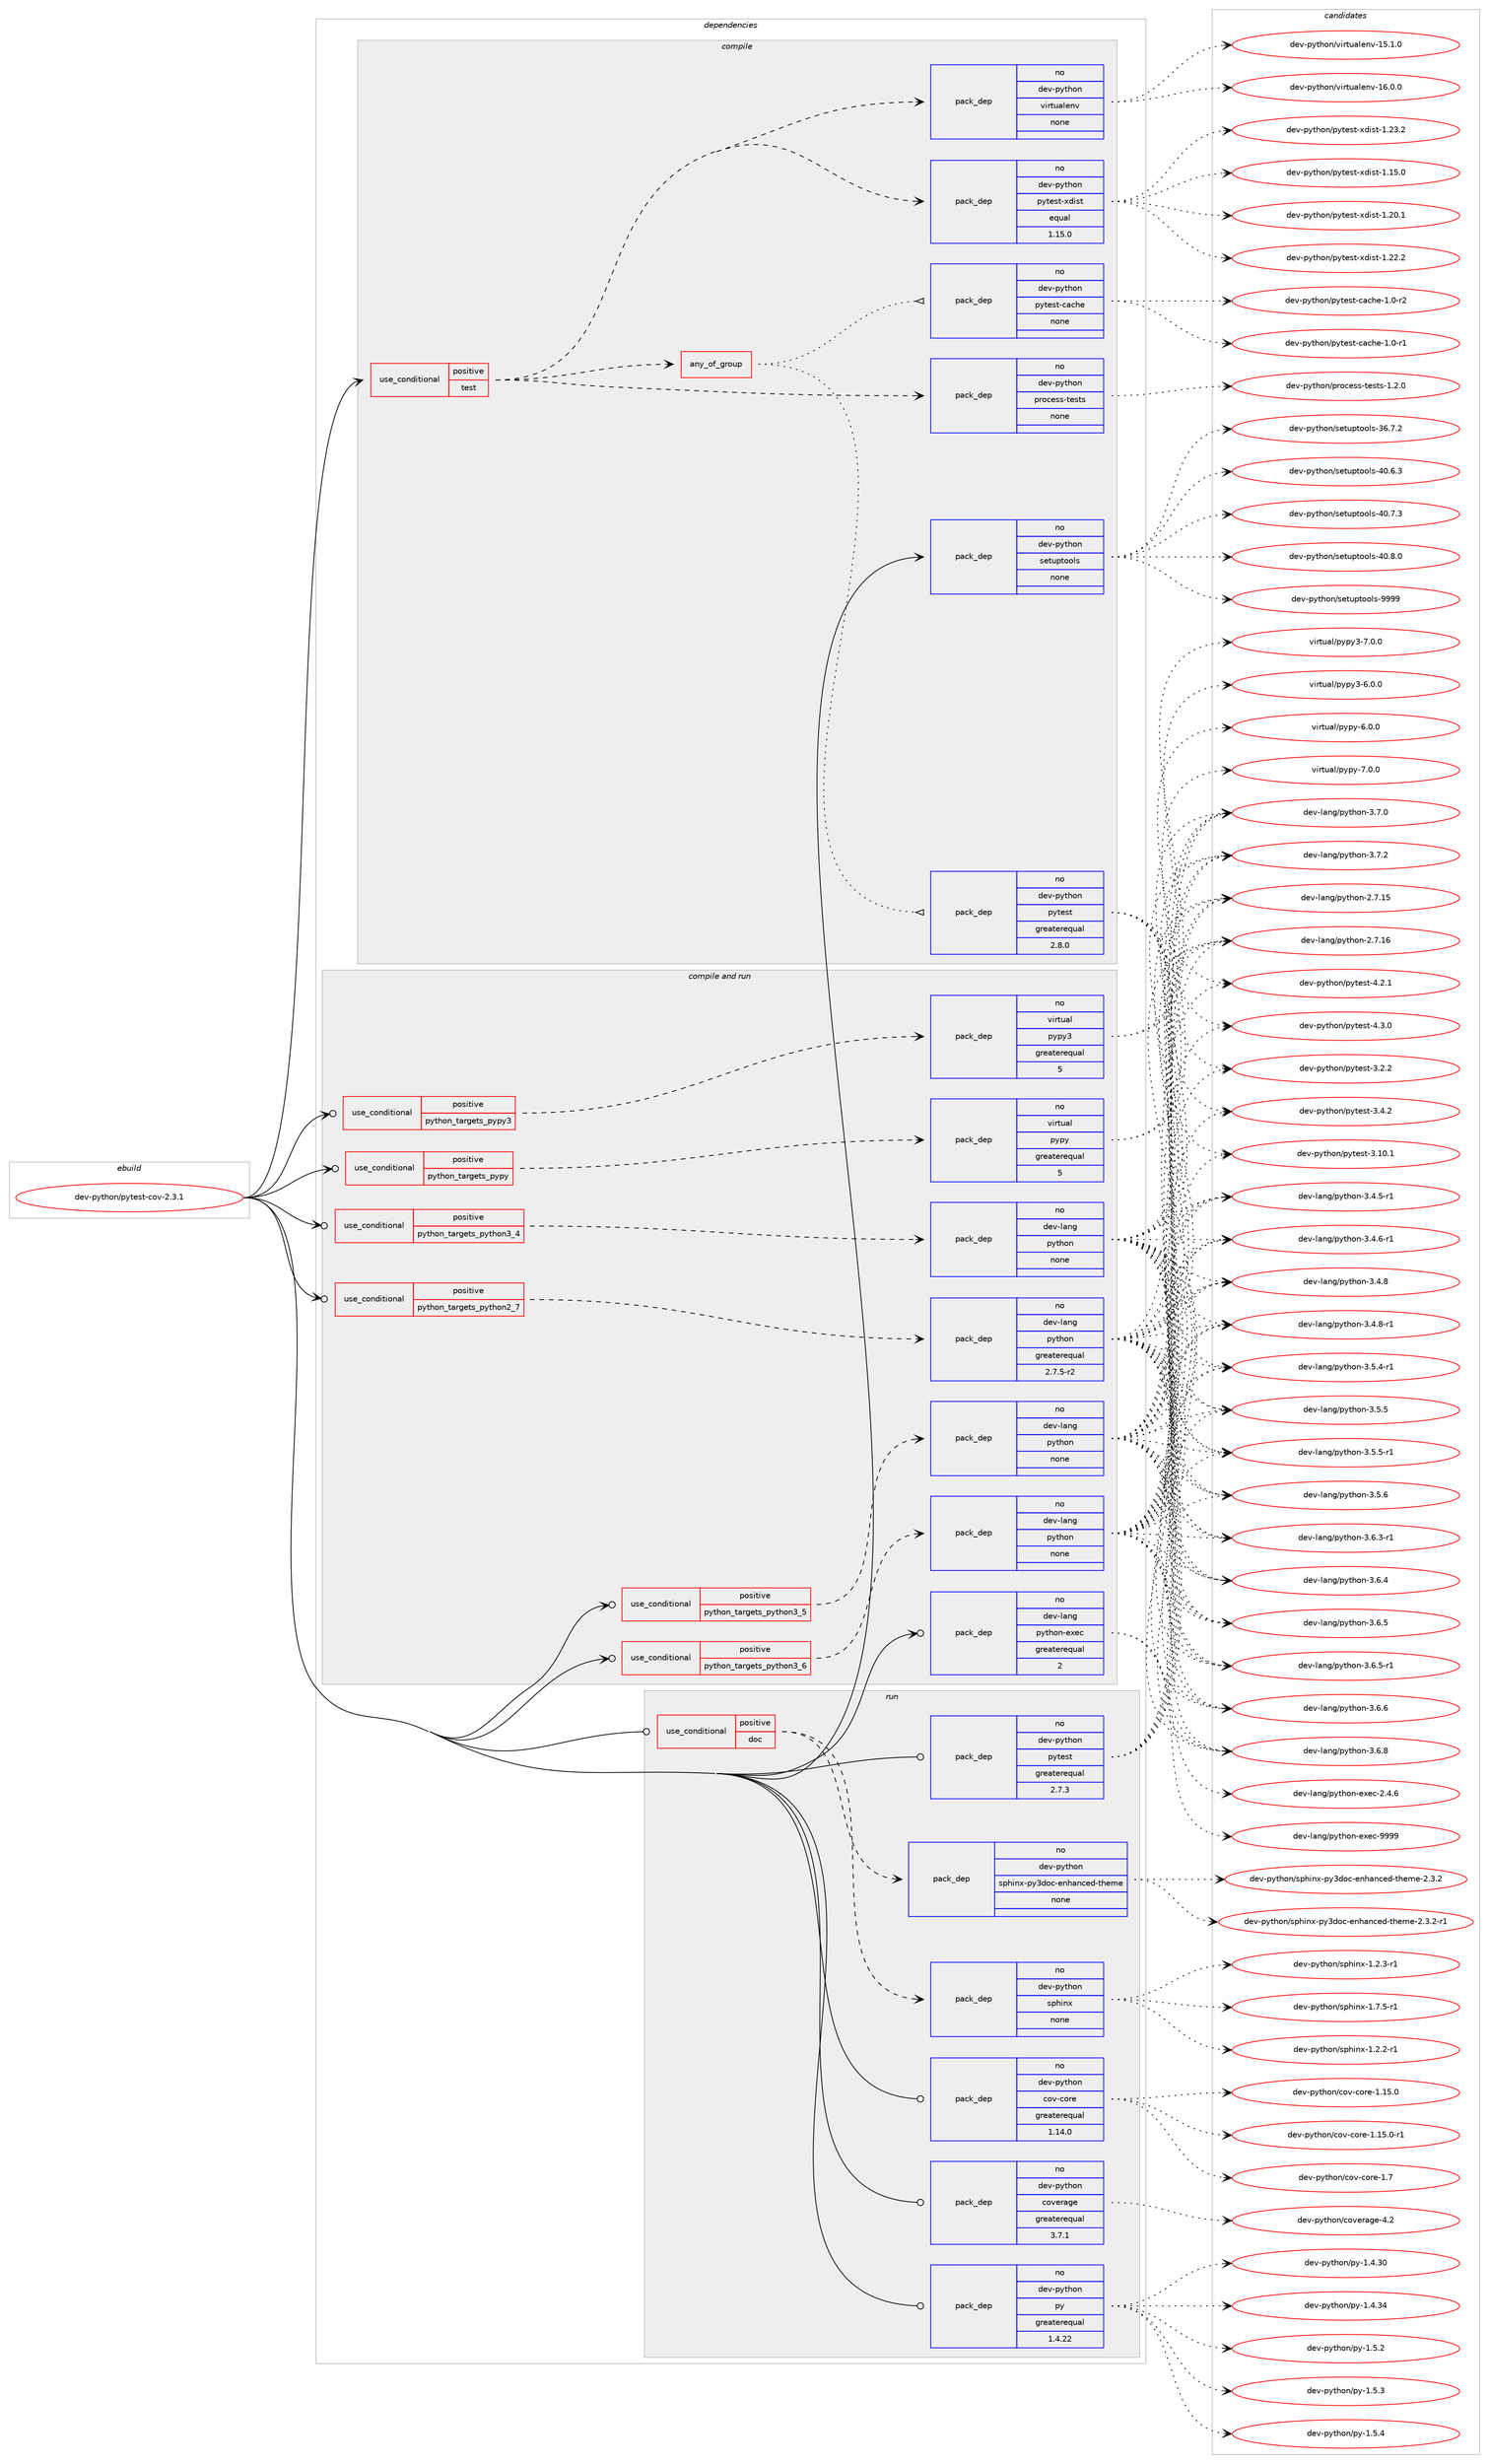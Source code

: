 digraph prolog {

# *************
# Graph options
# *************

newrank=true;
concentrate=true;
compound=true;
graph [rankdir=LR,fontname=Helvetica,fontsize=10,ranksep=1.5];#, ranksep=2.5, nodesep=0.2];
edge  [arrowhead=vee];
node  [fontname=Helvetica,fontsize=10];

# **********
# The ebuild
# **********

subgraph cluster_leftcol {
color=gray;
rank=same;
label=<<i>ebuild</i>>;
id [label="dev-python/pytest-cov-2.3.1", color=red, width=4, href="../dev-python/pytest-cov-2.3.1.svg"];
}

# ****************
# The dependencies
# ****************

subgraph cluster_midcol {
color=gray;
label=<<i>dependencies</i>>;
subgraph cluster_compile {
fillcolor="#eeeeee";
style=filled;
label=<<i>compile</i>>;
subgraph cond382028 {
dependency1433005 [label=<<TABLE BORDER="0" CELLBORDER="1" CELLSPACING="0" CELLPADDING="4"><TR><TD ROWSPAN="3" CELLPADDING="10">use_conditional</TD></TR><TR><TD>positive</TD></TR><TR><TD>test</TD></TR></TABLE>>, shape=none, color=red];
subgraph pack1027633 {
dependency1433006 [label=<<TABLE BORDER="0" CELLBORDER="1" CELLSPACING="0" CELLPADDING="4" WIDTH="220"><TR><TD ROWSPAN="6" CELLPADDING="30">pack_dep</TD></TR><TR><TD WIDTH="110">no</TD></TR><TR><TD>dev-python</TD></TR><TR><TD>virtualenv</TD></TR><TR><TD>none</TD></TR><TR><TD></TD></TR></TABLE>>, shape=none, color=blue];
}
dependency1433005:e -> dependency1433006:w [weight=20,style="dashed",arrowhead="vee"];
subgraph pack1027634 {
dependency1433007 [label=<<TABLE BORDER="0" CELLBORDER="1" CELLSPACING="0" CELLPADDING="4" WIDTH="220"><TR><TD ROWSPAN="6" CELLPADDING="30">pack_dep</TD></TR><TR><TD WIDTH="110">no</TD></TR><TR><TD>dev-python</TD></TR><TR><TD>process-tests</TD></TR><TR><TD>none</TD></TR><TR><TD></TD></TR></TABLE>>, shape=none, color=blue];
}
dependency1433005:e -> dependency1433007:w [weight=20,style="dashed",arrowhead="vee"];
subgraph any22757 {
dependency1433008 [label=<<TABLE BORDER="0" CELLBORDER="1" CELLSPACING="0" CELLPADDING="4"><TR><TD CELLPADDING="10">any_of_group</TD></TR></TABLE>>, shape=none, color=red];subgraph pack1027635 {
dependency1433009 [label=<<TABLE BORDER="0" CELLBORDER="1" CELLSPACING="0" CELLPADDING="4" WIDTH="220"><TR><TD ROWSPAN="6" CELLPADDING="30">pack_dep</TD></TR><TR><TD WIDTH="110">no</TD></TR><TR><TD>dev-python</TD></TR><TR><TD>pytest</TD></TR><TR><TD>greaterequal</TD></TR><TR><TD>2.8.0</TD></TR></TABLE>>, shape=none, color=blue];
}
dependency1433008:e -> dependency1433009:w [weight=20,style="dotted",arrowhead="oinv"];
subgraph pack1027636 {
dependency1433010 [label=<<TABLE BORDER="0" CELLBORDER="1" CELLSPACING="0" CELLPADDING="4" WIDTH="220"><TR><TD ROWSPAN="6" CELLPADDING="30">pack_dep</TD></TR><TR><TD WIDTH="110">no</TD></TR><TR><TD>dev-python</TD></TR><TR><TD>pytest-cache</TD></TR><TR><TD>none</TD></TR><TR><TD></TD></TR></TABLE>>, shape=none, color=blue];
}
dependency1433008:e -> dependency1433010:w [weight=20,style="dotted",arrowhead="oinv"];
}
dependency1433005:e -> dependency1433008:w [weight=20,style="dashed",arrowhead="vee"];
subgraph pack1027637 {
dependency1433011 [label=<<TABLE BORDER="0" CELLBORDER="1" CELLSPACING="0" CELLPADDING="4" WIDTH="220"><TR><TD ROWSPAN="6" CELLPADDING="30">pack_dep</TD></TR><TR><TD WIDTH="110">no</TD></TR><TR><TD>dev-python</TD></TR><TR><TD>pytest-xdist</TD></TR><TR><TD>equal</TD></TR><TR><TD>1.15.0</TD></TR></TABLE>>, shape=none, color=blue];
}
dependency1433005:e -> dependency1433011:w [weight=20,style="dashed",arrowhead="vee"];
}
id:e -> dependency1433005:w [weight=20,style="solid",arrowhead="vee"];
subgraph pack1027638 {
dependency1433012 [label=<<TABLE BORDER="0" CELLBORDER="1" CELLSPACING="0" CELLPADDING="4" WIDTH="220"><TR><TD ROWSPAN="6" CELLPADDING="30">pack_dep</TD></TR><TR><TD WIDTH="110">no</TD></TR><TR><TD>dev-python</TD></TR><TR><TD>setuptools</TD></TR><TR><TD>none</TD></TR><TR><TD></TD></TR></TABLE>>, shape=none, color=blue];
}
id:e -> dependency1433012:w [weight=20,style="solid",arrowhead="vee"];
}
subgraph cluster_compileandrun {
fillcolor="#eeeeee";
style=filled;
label=<<i>compile and run</i>>;
subgraph cond382029 {
dependency1433013 [label=<<TABLE BORDER="0" CELLBORDER="1" CELLSPACING="0" CELLPADDING="4"><TR><TD ROWSPAN="3" CELLPADDING="10">use_conditional</TD></TR><TR><TD>positive</TD></TR><TR><TD>python_targets_pypy</TD></TR></TABLE>>, shape=none, color=red];
subgraph pack1027639 {
dependency1433014 [label=<<TABLE BORDER="0" CELLBORDER="1" CELLSPACING="0" CELLPADDING="4" WIDTH="220"><TR><TD ROWSPAN="6" CELLPADDING="30">pack_dep</TD></TR><TR><TD WIDTH="110">no</TD></TR><TR><TD>virtual</TD></TR><TR><TD>pypy</TD></TR><TR><TD>greaterequal</TD></TR><TR><TD>5</TD></TR></TABLE>>, shape=none, color=blue];
}
dependency1433013:e -> dependency1433014:w [weight=20,style="dashed",arrowhead="vee"];
}
id:e -> dependency1433013:w [weight=20,style="solid",arrowhead="odotvee"];
subgraph cond382030 {
dependency1433015 [label=<<TABLE BORDER="0" CELLBORDER="1" CELLSPACING="0" CELLPADDING="4"><TR><TD ROWSPAN="3" CELLPADDING="10">use_conditional</TD></TR><TR><TD>positive</TD></TR><TR><TD>python_targets_pypy3</TD></TR></TABLE>>, shape=none, color=red];
subgraph pack1027640 {
dependency1433016 [label=<<TABLE BORDER="0" CELLBORDER="1" CELLSPACING="0" CELLPADDING="4" WIDTH="220"><TR><TD ROWSPAN="6" CELLPADDING="30">pack_dep</TD></TR><TR><TD WIDTH="110">no</TD></TR><TR><TD>virtual</TD></TR><TR><TD>pypy3</TD></TR><TR><TD>greaterequal</TD></TR><TR><TD>5</TD></TR></TABLE>>, shape=none, color=blue];
}
dependency1433015:e -> dependency1433016:w [weight=20,style="dashed",arrowhead="vee"];
}
id:e -> dependency1433015:w [weight=20,style="solid",arrowhead="odotvee"];
subgraph cond382031 {
dependency1433017 [label=<<TABLE BORDER="0" CELLBORDER="1" CELLSPACING="0" CELLPADDING="4"><TR><TD ROWSPAN="3" CELLPADDING="10">use_conditional</TD></TR><TR><TD>positive</TD></TR><TR><TD>python_targets_python2_7</TD></TR></TABLE>>, shape=none, color=red];
subgraph pack1027641 {
dependency1433018 [label=<<TABLE BORDER="0" CELLBORDER="1" CELLSPACING="0" CELLPADDING="4" WIDTH="220"><TR><TD ROWSPAN="6" CELLPADDING="30">pack_dep</TD></TR><TR><TD WIDTH="110">no</TD></TR><TR><TD>dev-lang</TD></TR><TR><TD>python</TD></TR><TR><TD>greaterequal</TD></TR><TR><TD>2.7.5-r2</TD></TR></TABLE>>, shape=none, color=blue];
}
dependency1433017:e -> dependency1433018:w [weight=20,style="dashed",arrowhead="vee"];
}
id:e -> dependency1433017:w [weight=20,style="solid",arrowhead="odotvee"];
subgraph cond382032 {
dependency1433019 [label=<<TABLE BORDER="0" CELLBORDER="1" CELLSPACING="0" CELLPADDING="4"><TR><TD ROWSPAN="3" CELLPADDING="10">use_conditional</TD></TR><TR><TD>positive</TD></TR><TR><TD>python_targets_python3_4</TD></TR></TABLE>>, shape=none, color=red];
subgraph pack1027642 {
dependency1433020 [label=<<TABLE BORDER="0" CELLBORDER="1" CELLSPACING="0" CELLPADDING="4" WIDTH="220"><TR><TD ROWSPAN="6" CELLPADDING="30">pack_dep</TD></TR><TR><TD WIDTH="110">no</TD></TR><TR><TD>dev-lang</TD></TR><TR><TD>python</TD></TR><TR><TD>none</TD></TR><TR><TD></TD></TR></TABLE>>, shape=none, color=blue];
}
dependency1433019:e -> dependency1433020:w [weight=20,style="dashed",arrowhead="vee"];
}
id:e -> dependency1433019:w [weight=20,style="solid",arrowhead="odotvee"];
subgraph cond382033 {
dependency1433021 [label=<<TABLE BORDER="0" CELLBORDER="1" CELLSPACING="0" CELLPADDING="4"><TR><TD ROWSPAN="3" CELLPADDING="10">use_conditional</TD></TR><TR><TD>positive</TD></TR><TR><TD>python_targets_python3_5</TD></TR></TABLE>>, shape=none, color=red];
subgraph pack1027643 {
dependency1433022 [label=<<TABLE BORDER="0" CELLBORDER="1" CELLSPACING="0" CELLPADDING="4" WIDTH="220"><TR><TD ROWSPAN="6" CELLPADDING="30">pack_dep</TD></TR><TR><TD WIDTH="110">no</TD></TR><TR><TD>dev-lang</TD></TR><TR><TD>python</TD></TR><TR><TD>none</TD></TR><TR><TD></TD></TR></TABLE>>, shape=none, color=blue];
}
dependency1433021:e -> dependency1433022:w [weight=20,style="dashed",arrowhead="vee"];
}
id:e -> dependency1433021:w [weight=20,style="solid",arrowhead="odotvee"];
subgraph cond382034 {
dependency1433023 [label=<<TABLE BORDER="0" CELLBORDER="1" CELLSPACING="0" CELLPADDING="4"><TR><TD ROWSPAN="3" CELLPADDING="10">use_conditional</TD></TR><TR><TD>positive</TD></TR><TR><TD>python_targets_python3_6</TD></TR></TABLE>>, shape=none, color=red];
subgraph pack1027644 {
dependency1433024 [label=<<TABLE BORDER="0" CELLBORDER="1" CELLSPACING="0" CELLPADDING="4" WIDTH="220"><TR><TD ROWSPAN="6" CELLPADDING="30">pack_dep</TD></TR><TR><TD WIDTH="110">no</TD></TR><TR><TD>dev-lang</TD></TR><TR><TD>python</TD></TR><TR><TD>none</TD></TR><TR><TD></TD></TR></TABLE>>, shape=none, color=blue];
}
dependency1433023:e -> dependency1433024:w [weight=20,style="dashed",arrowhead="vee"];
}
id:e -> dependency1433023:w [weight=20,style="solid",arrowhead="odotvee"];
subgraph pack1027645 {
dependency1433025 [label=<<TABLE BORDER="0" CELLBORDER="1" CELLSPACING="0" CELLPADDING="4" WIDTH="220"><TR><TD ROWSPAN="6" CELLPADDING="30">pack_dep</TD></TR><TR><TD WIDTH="110">no</TD></TR><TR><TD>dev-lang</TD></TR><TR><TD>python-exec</TD></TR><TR><TD>greaterequal</TD></TR><TR><TD>2</TD></TR></TABLE>>, shape=none, color=blue];
}
id:e -> dependency1433025:w [weight=20,style="solid",arrowhead="odotvee"];
}
subgraph cluster_run {
fillcolor="#eeeeee";
style=filled;
label=<<i>run</i>>;
subgraph cond382035 {
dependency1433026 [label=<<TABLE BORDER="0" CELLBORDER="1" CELLSPACING="0" CELLPADDING="4"><TR><TD ROWSPAN="3" CELLPADDING="10">use_conditional</TD></TR><TR><TD>positive</TD></TR><TR><TD>doc</TD></TR></TABLE>>, shape=none, color=red];
subgraph pack1027646 {
dependency1433027 [label=<<TABLE BORDER="0" CELLBORDER="1" CELLSPACING="0" CELLPADDING="4" WIDTH="220"><TR><TD ROWSPAN="6" CELLPADDING="30">pack_dep</TD></TR><TR><TD WIDTH="110">no</TD></TR><TR><TD>dev-python</TD></TR><TR><TD>sphinx</TD></TR><TR><TD>none</TD></TR><TR><TD></TD></TR></TABLE>>, shape=none, color=blue];
}
dependency1433026:e -> dependency1433027:w [weight=20,style="dashed",arrowhead="vee"];
subgraph pack1027647 {
dependency1433028 [label=<<TABLE BORDER="0" CELLBORDER="1" CELLSPACING="0" CELLPADDING="4" WIDTH="220"><TR><TD ROWSPAN="6" CELLPADDING="30">pack_dep</TD></TR><TR><TD WIDTH="110">no</TD></TR><TR><TD>dev-python</TD></TR><TR><TD>sphinx-py3doc-enhanced-theme</TD></TR><TR><TD>none</TD></TR><TR><TD></TD></TR></TABLE>>, shape=none, color=blue];
}
dependency1433026:e -> dependency1433028:w [weight=20,style="dashed",arrowhead="vee"];
}
id:e -> dependency1433026:w [weight=20,style="solid",arrowhead="odot"];
subgraph pack1027648 {
dependency1433029 [label=<<TABLE BORDER="0" CELLBORDER="1" CELLSPACING="0" CELLPADDING="4" WIDTH="220"><TR><TD ROWSPAN="6" CELLPADDING="30">pack_dep</TD></TR><TR><TD WIDTH="110">no</TD></TR><TR><TD>dev-python</TD></TR><TR><TD>cov-core</TD></TR><TR><TD>greaterequal</TD></TR><TR><TD>1.14.0</TD></TR></TABLE>>, shape=none, color=blue];
}
id:e -> dependency1433029:w [weight=20,style="solid",arrowhead="odot"];
subgraph pack1027649 {
dependency1433030 [label=<<TABLE BORDER="0" CELLBORDER="1" CELLSPACING="0" CELLPADDING="4" WIDTH="220"><TR><TD ROWSPAN="6" CELLPADDING="30">pack_dep</TD></TR><TR><TD WIDTH="110">no</TD></TR><TR><TD>dev-python</TD></TR><TR><TD>coverage</TD></TR><TR><TD>greaterequal</TD></TR><TR><TD>3.7.1</TD></TR></TABLE>>, shape=none, color=blue];
}
id:e -> dependency1433030:w [weight=20,style="solid",arrowhead="odot"];
subgraph pack1027650 {
dependency1433031 [label=<<TABLE BORDER="0" CELLBORDER="1" CELLSPACING="0" CELLPADDING="4" WIDTH="220"><TR><TD ROWSPAN="6" CELLPADDING="30">pack_dep</TD></TR><TR><TD WIDTH="110">no</TD></TR><TR><TD>dev-python</TD></TR><TR><TD>py</TD></TR><TR><TD>greaterequal</TD></TR><TR><TD>1.4.22</TD></TR></TABLE>>, shape=none, color=blue];
}
id:e -> dependency1433031:w [weight=20,style="solid",arrowhead="odot"];
subgraph pack1027651 {
dependency1433032 [label=<<TABLE BORDER="0" CELLBORDER="1" CELLSPACING="0" CELLPADDING="4" WIDTH="220"><TR><TD ROWSPAN="6" CELLPADDING="30">pack_dep</TD></TR><TR><TD WIDTH="110">no</TD></TR><TR><TD>dev-python</TD></TR><TR><TD>pytest</TD></TR><TR><TD>greaterequal</TD></TR><TR><TD>2.7.3</TD></TR></TABLE>>, shape=none, color=blue];
}
id:e -> dependency1433032:w [weight=20,style="solid",arrowhead="odot"];
}
}

# **************
# The candidates
# **************

subgraph cluster_choices {
rank=same;
color=gray;
label=<<i>candidates</i>>;

subgraph choice1027633 {
color=black;
nodesep=1;
choice10010111845112121116104111110471181051141161179710810111011845495346494648 [label="dev-python/virtualenv-15.1.0", color=red, width=4,href="../dev-python/virtualenv-15.1.0.svg"];
choice10010111845112121116104111110471181051141161179710810111011845495446484648 [label="dev-python/virtualenv-16.0.0", color=red, width=4,href="../dev-python/virtualenv-16.0.0.svg"];
dependency1433006:e -> choice10010111845112121116104111110471181051141161179710810111011845495346494648:w [style=dotted,weight="100"];
dependency1433006:e -> choice10010111845112121116104111110471181051141161179710810111011845495446484648:w [style=dotted,weight="100"];
}
subgraph choice1027634 {
color=black;
nodesep=1;
choice10010111845112121116104111110471121141119910111511545116101115116115454946504648 [label="dev-python/process-tests-1.2.0", color=red, width=4,href="../dev-python/process-tests-1.2.0.svg"];
dependency1433007:e -> choice10010111845112121116104111110471121141119910111511545116101115116115454946504648:w [style=dotted,weight="100"];
}
subgraph choice1027635 {
color=black;
nodesep=1;
choice100101118451121211161041111104711212111610111511645514649484649 [label="dev-python/pytest-3.10.1", color=red, width=4,href="../dev-python/pytest-3.10.1.svg"];
choice1001011184511212111610411111047112121116101115116455146504650 [label="dev-python/pytest-3.2.2", color=red, width=4,href="../dev-python/pytest-3.2.2.svg"];
choice1001011184511212111610411111047112121116101115116455146524650 [label="dev-python/pytest-3.4.2", color=red, width=4,href="../dev-python/pytest-3.4.2.svg"];
choice1001011184511212111610411111047112121116101115116455246504649 [label="dev-python/pytest-4.2.1", color=red, width=4,href="../dev-python/pytest-4.2.1.svg"];
choice1001011184511212111610411111047112121116101115116455246514648 [label="dev-python/pytest-4.3.0", color=red, width=4,href="../dev-python/pytest-4.3.0.svg"];
dependency1433009:e -> choice100101118451121211161041111104711212111610111511645514649484649:w [style=dotted,weight="100"];
dependency1433009:e -> choice1001011184511212111610411111047112121116101115116455146504650:w [style=dotted,weight="100"];
dependency1433009:e -> choice1001011184511212111610411111047112121116101115116455146524650:w [style=dotted,weight="100"];
dependency1433009:e -> choice1001011184511212111610411111047112121116101115116455246504649:w [style=dotted,weight="100"];
dependency1433009:e -> choice1001011184511212111610411111047112121116101115116455246514648:w [style=dotted,weight="100"];
}
subgraph choice1027636 {
color=black;
nodesep=1;
choice100101118451121211161041111104711212111610111511645999799104101454946484511449 [label="dev-python/pytest-cache-1.0-r1", color=red, width=4,href="../dev-python/pytest-cache-1.0-r1.svg"];
choice100101118451121211161041111104711212111610111511645999799104101454946484511450 [label="dev-python/pytest-cache-1.0-r2", color=red, width=4,href="../dev-python/pytest-cache-1.0-r2.svg"];
dependency1433010:e -> choice100101118451121211161041111104711212111610111511645999799104101454946484511449:w [style=dotted,weight="100"];
dependency1433010:e -> choice100101118451121211161041111104711212111610111511645999799104101454946484511450:w [style=dotted,weight="100"];
}
subgraph choice1027637 {
color=black;
nodesep=1;
choice10010111845112121116104111110471121211161011151164512010010511511645494649534648 [label="dev-python/pytest-xdist-1.15.0", color=red, width=4,href="../dev-python/pytest-xdist-1.15.0.svg"];
choice10010111845112121116104111110471121211161011151164512010010511511645494650484649 [label="dev-python/pytest-xdist-1.20.1", color=red, width=4,href="../dev-python/pytest-xdist-1.20.1.svg"];
choice10010111845112121116104111110471121211161011151164512010010511511645494650504650 [label="dev-python/pytest-xdist-1.22.2", color=red, width=4,href="../dev-python/pytest-xdist-1.22.2.svg"];
choice10010111845112121116104111110471121211161011151164512010010511511645494650514650 [label="dev-python/pytest-xdist-1.23.2", color=red, width=4,href="../dev-python/pytest-xdist-1.23.2.svg"];
dependency1433011:e -> choice10010111845112121116104111110471121211161011151164512010010511511645494649534648:w [style=dotted,weight="100"];
dependency1433011:e -> choice10010111845112121116104111110471121211161011151164512010010511511645494650484649:w [style=dotted,weight="100"];
dependency1433011:e -> choice10010111845112121116104111110471121211161011151164512010010511511645494650504650:w [style=dotted,weight="100"];
dependency1433011:e -> choice10010111845112121116104111110471121211161011151164512010010511511645494650514650:w [style=dotted,weight="100"];
}
subgraph choice1027638 {
color=black;
nodesep=1;
choice100101118451121211161041111104711510111611711211611111110811545515446554650 [label="dev-python/setuptools-36.7.2", color=red, width=4,href="../dev-python/setuptools-36.7.2.svg"];
choice100101118451121211161041111104711510111611711211611111110811545524846544651 [label="dev-python/setuptools-40.6.3", color=red, width=4,href="../dev-python/setuptools-40.6.3.svg"];
choice100101118451121211161041111104711510111611711211611111110811545524846554651 [label="dev-python/setuptools-40.7.3", color=red, width=4,href="../dev-python/setuptools-40.7.3.svg"];
choice100101118451121211161041111104711510111611711211611111110811545524846564648 [label="dev-python/setuptools-40.8.0", color=red, width=4,href="../dev-python/setuptools-40.8.0.svg"];
choice10010111845112121116104111110471151011161171121161111111081154557575757 [label="dev-python/setuptools-9999", color=red, width=4,href="../dev-python/setuptools-9999.svg"];
dependency1433012:e -> choice100101118451121211161041111104711510111611711211611111110811545515446554650:w [style=dotted,weight="100"];
dependency1433012:e -> choice100101118451121211161041111104711510111611711211611111110811545524846544651:w [style=dotted,weight="100"];
dependency1433012:e -> choice100101118451121211161041111104711510111611711211611111110811545524846554651:w [style=dotted,weight="100"];
dependency1433012:e -> choice100101118451121211161041111104711510111611711211611111110811545524846564648:w [style=dotted,weight="100"];
dependency1433012:e -> choice10010111845112121116104111110471151011161171121161111111081154557575757:w [style=dotted,weight="100"];
}
subgraph choice1027639 {
color=black;
nodesep=1;
choice1181051141161179710847112121112121455446484648 [label="virtual/pypy-6.0.0", color=red, width=4,href="../virtual/pypy-6.0.0.svg"];
choice1181051141161179710847112121112121455546484648 [label="virtual/pypy-7.0.0", color=red, width=4,href="../virtual/pypy-7.0.0.svg"];
dependency1433014:e -> choice1181051141161179710847112121112121455446484648:w [style=dotted,weight="100"];
dependency1433014:e -> choice1181051141161179710847112121112121455546484648:w [style=dotted,weight="100"];
}
subgraph choice1027640 {
color=black;
nodesep=1;
choice118105114116117971084711212111212151455446484648 [label="virtual/pypy3-6.0.0", color=red, width=4,href="../virtual/pypy3-6.0.0.svg"];
choice118105114116117971084711212111212151455546484648 [label="virtual/pypy3-7.0.0", color=red, width=4,href="../virtual/pypy3-7.0.0.svg"];
dependency1433016:e -> choice118105114116117971084711212111212151455446484648:w [style=dotted,weight="100"];
dependency1433016:e -> choice118105114116117971084711212111212151455546484648:w [style=dotted,weight="100"];
}
subgraph choice1027641 {
color=black;
nodesep=1;
choice10010111845108971101034711212111610411111045504655464953 [label="dev-lang/python-2.7.15", color=red, width=4,href="../dev-lang/python-2.7.15.svg"];
choice10010111845108971101034711212111610411111045504655464954 [label="dev-lang/python-2.7.16", color=red, width=4,href="../dev-lang/python-2.7.16.svg"];
choice1001011184510897110103471121211161041111104551465246534511449 [label="dev-lang/python-3.4.5-r1", color=red, width=4,href="../dev-lang/python-3.4.5-r1.svg"];
choice1001011184510897110103471121211161041111104551465246544511449 [label="dev-lang/python-3.4.6-r1", color=red, width=4,href="../dev-lang/python-3.4.6-r1.svg"];
choice100101118451089711010347112121116104111110455146524656 [label="dev-lang/python-3.4.8", color=red, width=4,href="../dev-lang/python-3.4.8.svg"];
choice1001011184510897110103471121211161041111104551465246564511449 [label="dev-lang/python-3.4.8-r1", color=red, width=4,href="../dev-lang/python-3.4.8-r1.svg"];
choice1001011184510897110103471121211161041111104551465346524511449 [label="dev-lang/python-3.5.4-r1", color=red, width=4,href="../dev-lang/python-3.5.4-r1.svg"];
choice100101118451089711010347112121116104111110455146534653 [label="dev-lang/python-3.5.5", color=red, width=4,href="../dev-lang/python-3.5.5.svg"];
choice1001011184510897110103471121211161041111104551465346534511449 [label="dev-lang/python-3.5.5-r1", color=red, width=4,href="../dev-lang/python-3.5.5-r1.svg"];
choice100101118451089711010347112121116104111110455146534654 [label="dev-lang/python-3.5.6", color=red, width=4,href="../dev-lang/python-3.5.6.svg"];
choice1001011184510897110103471121211161041111104551465446514511449 [label="dev-lang/python-3.6.3-r1", color=red, width=4,href="../dev-lang/python-3.6.3-r1.svg"];
choice100101118451089711010347112121116104111110455146544652 [label="dev-lang/python-3.6.4", color=red, width=4,href="../dev-lang/python-3.6.4.svg"];
choice100101118451089711010347112121116104111110455146544653 [label="dev-lang/python-3.6.5", color=red, width=4,href="../dev-lang/python-3.6.5.svg"];
choice1001011184510897110103471121211161041111104551465446534511449 [label="dev-lang/python-3.6.5-r1", color=red, width=4,href="../dev-lang/python-3.6.5-r1.svg"];
choice100101118451089711010347112121116104111110455146544654 [label="dev-lang/python-3.6.6", color=red, width=4,href="../dev-lang/python-3.6.6.svg"];
choice100101118451089711010347112121116104111110455146544656 [label="dev-lang/python-3.6.8", color=red, width=4,href="../dev-lang/python-3.6.8.svg"];
choice100101118451089711010347112121116104111110455146554648 [label="dev-lang/python-3.7.0", color=red, width=4,href="../dev-lang/python-3.7.0.svg"];
choice100101118451089711010347112121116104111110455146554650 [label="dev-lang/python-3.7.2", color=red, width=4,href="../dev-lang/python-3.7.2.svg"];
dependency1433018:e -> choice10010111845108971101034711212111610411111045504655464953:w [style=dotted,weight="100"];
dependency1433018:e -> choice10010111845108971101034711212111610411111045504655464954:w [style=dotted,weight="100"];
dependency1433018:e -> choice1001011184510897110103471121211161041111104551465246534511449:w [style=dotted,weight="100"];
dependency1433018:e -> choice1001011184510897110103471121211161041111104551465246544511449:w [style=dotted,weight="100"];
dependency1433018:e -> choice100101118451089711010347112121116104111110455146524656:w [style=dotted,weight="100"];
dependency1433018:e -> choice1001011184510897110103471121211161041111104551465246564511449:w [style=dotted,weight="100"];
dependency1433018:e -> choice1001011184510897110103471121211161041111104551465346524511449:w [style=dotted,weight="100"];
dependency1433018:e -> choice100101118451089711010347112121116104111110455146534653:w [style=dotted,weight="100"];
dependency1433018:e -> choice1001011184510897110103471121211161041111104551465346534511449:w [style=dotted,weight="100"];
dependency1433018:e -> choice100101118451089711010347112121116104111110455146534654:w [style=dotted,weight="100"];
dependency1433018:e -> choice1001011184510897110103471121211161041111104551465446514511449:w [style=dotted,weight="100"];
dependency1433018:e -> choice100101118451089711010347112121116104111110455146544652:w [style=dotted,weight="100"];
dependency1433018:e -> choice100101118451089711010347112121116104111110455146544653:w [style=dotted,weight="100"];
dependency1433018:e -> choice1001011184510897110103471121211161041111104551465446534511449:w [style=dotted,weight="100"];
dependency1433018:e -> choice100101118451089711010347112121116104111110455146544654:w [style=dotted,weight="100"];
dependency1433018:e -> choice100101118451089711010347112121116104111110455146544656:w [style=dotted,weight="100"];
dependency1433018:e -> choice100101118451089711010347112121116104111110455146554648:w [style=dotted,weight="100"];
dependency1433018:e -> choice100101118451089711010347112121116104111110455146554650:w [style=dotted,weight="100"];
}
subgraph choice1027642 {
color=black;
nodesep=1;
choice10010111845108971101034711212111610411111045504655464953 [label="dev-lang/python-2.7.15", color=red, width=4,href="../dev-lang/python-2.7.15.svg"];
choice10010111845108971101034711212111610411111045504655464954 [label="dev-lang/python-2.7.16", color=red, width=4,href="../dev-lang/python-2.7.16.svg"];
choice1001011184510897110103471121211161041111104551465246534511449 [label="dev-lang/python-3.4.5-r1", color=red, width=4,href="../dev-lang/python-3.4.5-r1.svg"];
choice1001011184510897110103471121211161041111104551465246544511449 [label="dev-lang/python-3.4.6-r1", color=red, width=4,href="../dev-lang/python-3.4.6-r1.svg"];
choice100101118451089711010347112121116104111110455146524656 [label="dev-lang/python-3.4.8", color=red, width=4,href="../dev-lang/python-3.4.8.svg"];
choice1001011184510897110103471121211161041111104551465246564511449 [label="dev-lang/python-3.4.8-r1", color=red, width=4,href="../dev-lang/python-3.4.8-r1.svg"];
choice1001011184510897110103471121211161041111104551465346524511449 [label="dev-lang/python-3.5.4-r1", color=red, width=4,href="../dev-lang/python-3.5.4-r1.svg"];
choice100101118451089711010347112121116104111110455146534653 [label="dev-lang/python-3.5.5", color=red, width=4,href="../dev-lang/python-3.5.5.svg"];
choice1001011184510897110103471121211161041111104551465346534511449 [label="dev-lang/python-3.5.5-r1", color=red, width=4,href="../dev-lang/python-3.5.5-r1.svg"];
choice100101118451089711010347112121116104111110455146534654 [label="dev-lang/python-3.5.6", color=red, width=4,href="../dev-lang/python-3.5.6.svg"];
choice1001011184510897110103471121211161041111104551465446514511449 [label="dev-lang/python-3.6.3-r1", color=red, width=4,href="../dev-lang/python-3.6.3-r1.svg"];
choice100101118451089711010347112121116104111110455146544652 [label="dev-lang/python-3.6.4", color=red, width=4,href="../dev-lang/python-3.6.4.svg"];
choice100101118451089711010347112121116104111110455146544653 [label="dev-lang/python-3.6.5", color=red, width=4,href="../dev-lang/python-3.6.5.svg"];
choice1001011184510897110103471121211161041111104551465446534511449 [label="dev-lang/python-3.6.5-r1", color=red, width=4,href="../dev-lang/python-3.6.5-r1.svg"];
choice100101118451089711010347112121116104111110455146544654 [label="dev-lang/python-3.6.6", color=red, width=4,href="../dev-lang/python-3.6.6.svg"];
choice100101118451089711010347112121116104111110455146544656 [label="dev-lang/python-3.6.8", color=red, width=4,href="../dev-lang/python-3.6.8.svg"];
choice100101118451089711010347112121116104111110455146554648 [label="dev-lang/python-3.7.0", color=red, width=4,href="../dev-lang/python-3.7.0.svg"];
choice100101118451089711010347112121116104111110455146554650 [label="dev-lang/python-3.7.2", color=red, width=4,href="../dev-lang/python-3.7.2.svg"];
dependency1433020:e -> choice10010111845108971101034711212111610411111045504655464953:w [style=dotted,weight="100"];
dependency1433020:e -> choice10010111845108971101034711212111610411111045504655464954:w [style=dotted,weight="100"];
dependency1433020:e -> choice1001011184510897110103471121211161041111104551465246534511449:w [style=dotted,weight="100"];
dependency1433020:e -> choice1001011184510897110103471121211161041111104551465246544511449:w [style=dotted,weight="100"];
dependency1433020:e -> choice100101118451089711010347112121116104111110455146524656:w [style=dotted,weight="100"];
dependency1433020:e -> choice1001011184510897110103471121211161041111104551465246564511449:w [style=dotted,weight="100"];
dependency1433020:e -> choice1001011184510897110103471121211161041111104551465346524511449:w [style=dotted,weight="100"];
dependency1433020:e -> choice100101118451089711010347112121116104111110455146534653:w [style=dotted,weight="100"];
dependency1433020:e -> choice1001011184510897110103471121211161041111104551465346534511449:w [style=dotted,weight="100"];
dependency1433020:e -> choice100101118451089711010347112121116104111110455146534654:w [style=dotted,weight="100"];
dependency1433020:e -> choice1001011184510897110103471121211161041111104551465446514511449:w [style=dotted,weight="100"];
dependency1433020:e -> choice100101118451089711010347112121116104111110455146544652:w [style=dotted,weight="100"];
dependency1433020:e -> choice100101118451089711010347112121116104111110455146544653:w [style=dotted,weight="100"];
dependency1433020:e -> choice1001011184510897110103471121211161041111104551465446534511449:w [style=dotted,weight="100"];
dependency1433020:e -> choice100101118451089711010347112121116104111110455146544654:w [style=dotted,weight="100"];
dependency1433020:e -> choice100101118451089711010347112121116104111110455146544656:w [style=dotted,weight="100"];
dependency1433020:e -> choice100101118451089711010347112121116104111110455146554648:w [style=dotted,weight="100"];
dependency1433020:e -> choice100101118451089711010347112121116104111110455146554650:w [style=dotted,weight="100"];
}
subgraph choice1027643 {
color=black;
nodesep=1;
choice10010111845108971101034711212111610411111045504655464953 [label="dev-lang/python-2.7.15", color=red, width=4,href="../dev-lang/python-2.7.15.svg"];
choice10010111845108971101034711212111610411111045504655464954 [label="dev-lang/python-2.7.16", color=red, width=4,href="../dev-lang/python-2.7.16.svg"];
choice1001011184510897110103471121211161041111104551465246534511449 [label="dev-lang/python-3.4.5-r1", color=red, width=4,href="../dev-lang/python-3.4.5-r1.svg"];
choice1001011184510897110103471121211161041111104551465246544511449 [label="dev-lang/python-3.4.6-r1", color=red, width=4,href="../dev-lang/python-3.4.6-r1.svg"];
choice100101118451089711010347112121116104111110455146524656 [label="dev-lang/python-3.4.8", color=red, width=4,href="../dev-lang/python-3.4.8.svg"];
choice1001011184510897110103471121211161041111104551465246564511449 [label="dev-lang/python-3.4.8-r1", color=red, width=4,href="../dev-lang/python-3.4.8-r1.svg"];
choice1001011184510897110103471121211161041111104551465346524511449 [label="dev-lang/python-3.5.4-r1", color=red, width=4,href="../dev-lang/python-3.5.4-r1.svg"];
choice100101118451089711010347112121116104111110455146534653 [label="dev-lang/python-3.5.5", color=red, width=4,href="../dev-lang/python-3.5.5.svg"];
choice1001011184510897110103471121211161041111104551465346534511449 [label="dev-lang/python-3.5.5-r1", color=red, width=4,href="../dev-lang/python-3.5.5-r1.svg"];
choice100101118451089711010347112121116104111110455146534654 [label="dev-lang/python-3.5.6", color=red, width=4,href="../dev-lang/python-3.5.6.svg"];
choice1001011184510897110103471121211161041111104551465446514511449 [label="dev-lang/python-3.6.3-r1", color=red, width=4,href="../dev-lang/python-3.6.3-r1.svg"];
choice100101118451089711010347112121116104111110455146544652 [label="dev-lang/python-3.6.4", color=red, width=4,href="../dev-lang/python-3.6.4.svg"];
choice100101118451089711010347112121116104111110455146544653 [label="dev-lang/python-3.6.5", color=red, width=4,href="../dev-lang/python-3.6.5.svg"];
choice1001011184510897110103471121211161041111104551465446534511449 [label="dev-lang/python-3.6.5-r1", color=red, width=4,href="../dev-lang/python-3.6.5-r1.svg"];
choice100101118451089711010347112121116104111110455146544654 [label="dev-lang/python-3.6.6", color=red, width=4,href="../dev-lang/python-3.6.6.svg"];
choice100101118451089711010347112121116104111110455146544656 [label="dev-lang/python-3.6.8", color=red, width=4,href="../dev-lang/python-3.6.8.svg"];
choice100101118451089711010347112121116104111110455146554648 [label="dev-lang/python-3.7.0", color=red, width=4,href="../dev-lang/python-3.7.0.svg"];
choice100101118451089711010347112121116104111110455146554650 [label="dev-lang/python-3.7.2", color=red, width=4,href="../dev-lang/python-3.7.2.svg"];
dependency1433022:e -> choice10010111845108971101034711212111610411111045504655464953:w [style=dotted,weight="100"];
dependency1433022:e -> choice10010111845108971101034711212111610411111045504655464954:w [style=dotted,weight="100"];
dependency1433022:e -> choice1001011184510897110103471121211161041111104551465246534511449:w [style=dotted,weight="100"];
dependency1433022:e -> choice1001011184510897110103471121211161041111104551465246544511449:w [style=dotted,weight="100"];
dependency1433022:e -> choice100101118451089711010347112121116104111110455146524656:w [style=dotted,weight="100"];
dependency1433022:e -> choice1001011184510897110103471121211161041111104551465246564511449:w [style=dotted,weight="100"];
dependency1433022:e -> choice1001011184510897110103471121211161041111104551465346524511449:w [style=dotted,weight="100"];
dependency1433022:e -> choice100101118451089711010347112121116104111110455146534653:w [style=dotted,weight="100"];
dependency1433022:e -> choice1001011184510897110103471121211161041111104551465346534511449:w [style=dotted,weight="100"];
dependency1433022:e -> choice100101118451089711010347112121116104111110455146534654:w [style=dotted,weight="100"];
dependency1433022:e -> choice1001011184510897110103471121211161041111104551465446514511449:w [style=dotted,weight="100"];
dependency1433022:e -> choice100101118451089711010347112121116104111110455146544652:w [style=dotted,weight="100"];
dependency1433022:e -> choice100101118451089711010347112121116104111110455146544653:w [style=dotted,weight="100"];
dependency1433022:e -> choice1001011184510897110103471121211161041111104551465446534511449:w [style=dotted,weight="100"];
dependency1433022:e -> choice100101118451089711010347112121116104111110455146544654:w [style=dotted,weight="100"];
dependency1433022:e -> choice100101118451089711010347112121116104111110455146544656:w [style=dotted,weight="100"];
dependency1433022:e -> choice100101118451089711010347112121116104111110455146554648:w [style=dotted,weight="100"];
dependency1433022:e -> choice100101118451089711010347112121116104111110455146554650:w [style=dotted,weight="100"];
}
subgraph choice1027644 {
color=black;
nodesep=1;
choice10010111845108971101034711212111610411111045504655464953 [label="dev-lang/python-2.7.15", color=red, width=4,href="../dev-lang/python-2.7.15.svg"];
choice10010111845108971101034711212111610411111045504655464954 [label="dev-lang/python-2.7.16", color=red, width=4,href="../dev-lang/python-2.7.16.svg"];
choice1001011184510897110103471121211161041111104551465246534511449 [label="dev-lang/python-3.4.5-r1", color=red, width=4,href="../dev-lang/python-3.4.5-r1.svg"];
choice1001011184510897110103471121211161041111104551465246544511449 [label="dev-lang/python-3.4.6-r1", color=red, width=4,href="../dev-lang/python-3.4.6-r1.svg"];
choice100101118451089711010347112121116104111110455146524656 [label="dev-lang/python-3.4.8", color=red, width=4,href="../dev-lang/python-3.4.8.svg"];
choice1001011184510897110103471121211161041111104551465246564511449 [label="dev-lang/python-3.4.8-r1", color=red, width=4,href="../dev-lang/python-3.4.8-r1.svg"];
choice1001011184510897110103471121211161041111104551465346524511449 [label="dev-lang/python-3.5.4-r1", color=red, width=4,href="../dev-lang/python-3.5.4-r1.svg"];
choice100101118451089711010347112121116104111110455146534653 [label="dev-lang/python-3.5.5", color=red, width=4,href="../dev-lang/python-3.5.5.svg"];
choice1001011184510897110103471121211161041111104551465346534511449 [label="dev-lang/python-3.5.5-r1", color=red, width=4,href="../dev-lang/python-3.5.5-r1.svg"];
choice100101118451089711010347112121116104111110455146534654 [label="dev-lang/python-3.5.6", color=red, width=4,href="../dev-lang/python-3.5.6.svg"];
choice1001011184510897110103471121211161041111104551465446514511449 [label="dev-lang/python-3.6.3-r1", color=red, width=4,href="../dev-lang/python-3.6.3-r1.svg"];
choice100101118451089711010347112121116104111110455146544652 [label="dev-lang/python-3.6.4", color=red, width=4,href="../dev-lang/python-3.6.4.svg"];
choice100101118451089711010347112121116104111110455146544653 [label="dev-lang/python-3.6.5", color=red, width=4,href="../dev-lang/python-3.6.5.svg"];
choice1001011184510897110103471121211161041111104551465446534511449 [label="dev-lang/python-3.6.5-r1", color=red, width=4,href="../dev-lang/python-3.6.5-r1.svg"];
choice100101118451089711010347112121116104111110455146544654 [label="dev-lang/python-3.6.6", color=red, width=4,href="../dev-lang/python-3.6.6.svg"];
choice100101118451089711010347112121116104111110455146544656 [label="dev-lang/python-3.6.8", color=red, width=4,href="../dev-lang/python-3.6.8.svg"];
choice100101118451089711010347112121116104111110455146554648 [label="dev-lang/python-3.7.0", color=red, width=4,href="../dev-lang/python-3.7.0.svg"];
choice100101118451089711010347112121116104111110455146554650 [label="dev-lang/python-3.7.2", color=red, width=4,href="../dev-lang/python-3.7.2.svg"];
dependency1433024:e -> choice10010111845108971101034711212111610411111045504655464953:w [style=dotted,weight="100"];
dependency1433024:e -> choice10010111845108971101034711212111610411111045504655464954:w [style=dotted,weight="100"];
dependency1433024:e -> choice1001011184510897110103471121211161041111104551465246534511449:w [style=dotted,weight="100"];
dependency1433024:e -> choice1001011184510897110103471121211161041111104551465246544511449:w [style=dotted,weight="100"];
dependency1433024:e -> choice100101118451089711010347112121116104111110455146524656:w [style=dotted,weight="100"];
dependency1433024:e -> choice1001011184510897110103471121211161041111104551465246564511449:w [style=dotted,weight="100"];
dependency1433024:e -> choice1001011184510897110103471121211161041111104551465346524511449:w [style=dotted,weight="100"];
dependency1433024:e -> choice100101118451089711010347112121116104111110455146534653:w [style=dotted,weight="100"];
dependency1433024:e -> choice1001011184510897110103471121211161041111104551465346534511449:w [style=dotted,weight="100"];
dependency1433024:e -> choice100101118451089711010347112121116104111110455146534654:w [style=dotted,weight="100"];
dependency1433024:e -> choice1001011184510897110103471121211161041111104551465446514511449:w [style=dotted,weight="100"];
dependency1433024:e -> choice100101118451089711010347112121116104111110455146544652:w [style=dotted,weight="100"];
dependency1433024:e -> choice100101118451089711010347112121116104111110455146544653:w [style=dotted,weight="100"];
dependency1433024:e -> choice1001011184510897110103471121211161041111104551465446534511449:w [style=dotted,weight="100"];
dependency1433024:e -> choice100101118451089711010347112121116104111110455146544654:w [style=dotted,weight="100"];
dependency1433024:e -> choice100101118451089711010347112121116104111110455146544656:w [style=dotted,weight="100"];
dependency1433024:e -> choice100101118451089711010347112121116104111110455146554648:w [style=dotted,weight="100"];
dependency1433024:e -> choice100101118451089711010347112121116104111110455146554650:w [style=dotted,weight="100"];
}
subgraph choice1027645 {
color=black;
nodesep=1;
choice1001011184510897110103471121211161041111104510112010199455046524654 [label="dev-lang/python-exec-2.4.6", color=red, width=4,href="../dev-lang/python-exec-2.4.6.svg"];
choice10010111845108971101034711212111610411111045101120101994557575757 [label="dev-lang/python-exec-9999", color=red, width=4,href="../dev-lang/python-exec-9999.svg"];
dependency1433025:e -> choice1001011184510897110103471121211161041111104510112010199455046524654:w [style=dotted,weight="100"];
dependency1433025:e -> choice10010111845108971101034711212111610411111045101120101994557575757:w [style=dotted,weight="100"];
}
subgraph choice1027646 {
color=black;
nodesep=1;
choice10010111845112121116104111110471151121041051101204549465046504511449 [label="dev-python/sphinx-1.2.2-r1", color=red, width=4,href="../dev-python/sphinx-1.2.2-r1.svg"];
choice10010111845112121116104111110471151121041051101204549465046514511449 [label="dev-python/sphinx-1.2.3-r1", color=red, width=4,href="../dev-python/sphinx-1.2.3-r1.svg"];
choice10010111845112121116104111110471151121041051101204549465546534511449 [label="dev-python/sphinx-1.7.5-r1", color=red, width=4,href="../dev-python/sphinx-1.7.5-r1.svg"];
dependency1433027:e -> choice10010111845112121116104111110471151121041051101204549465046504511449:w [style=dotted,weight="100"];
dependency1433027:e -> choice10010111845112121116104111110471151121041051101204549465046514511449:w [style=dotted,weight="100"];
dependency1433027:e -> choice10010111845112121116104111110471151121041051101204549465546534511449:w [style=dotted,weight="100"];
}
subgraph choice1027647 {
color=black;
nodesep=1;
choice100101118451121211161041111104711511210410511012045112121511001119945101110104971109910110045116104101109101455046514650 [label="dev-python/sphinx-py3doc-enhanced-theme-2.3.2", color=red, width=4,href="../dev-python/sphinx-py3doc-enhanced-theme-2.3.2.svg"];
choice1001011184511212111610411111047115112104105110120451121215110011199451011101049711099101100451161041011091014550465146504511449 [label="dev-python/sphinx-py3doc-enhanced-theme-2.3.2-r1", color=red, width=4,href="../dev-python/sphinx-py3doc-enhanced-theme-2.3.2-r1.svg"];
dependency1433028:e -> choice100101118451121211161041111104711511210410511012045112121511001119945101110104971109910110045116104101109101455046514650:w [style=dotted,weight="100"];
dependency1433028:e -> choice1001011184511212111610411111047115112104105110120451121215110011199451011101049711099101100451161041011091014550465146504511449:w [style=dotted,weight="100"];
}
subgraph choice1027648 {
color=black;
nodesep=1;
choice100101118451121211161041111104799111118459911111410145494649534648 [label="dev-python/cov-core-1.15.0", color=red, width=4,href="../dev-python/cov-core-1.15.0.svg"];
choice1001011184511212111610411111047991111184599111114101454946495346484511449 [label="dev-python/cov-core-1.15.0-r1", color=red, width=4,href="../dev-python/cov-core-1.15.0-r1.svg"];
choice100101118451121211161041111104799111118459911111410145494655 [label="dev-python/cov-core-1.7", color=red, width=4,href="../dev-python/cov-core-1.7.svg"];
dependency1433029:e -> choice100101118451121211161041111104799111118459911111410145494649534648:w [style=dotted,weight="100"];
dependency1433029:e -> choice1001011184511212111610411111047991111184599111114101454946495346484511449:w [style=dotted,weight="100"];
dependency1433029:e -> choice100101118451121211161041111104799111118459911111410145494655:w [style=dotted,weight="100"];
}
subgraph choice1027649 {
color=black;
nodesep=1;
choice1001011184511212111610411111047991111181011149710310145524650 [label="dev-python/coverage-4.2", color=red, width=4,href="../dev-python/coverage-4.2.svg"];
dependency1433030:e -> choice1001011184511212111610411111047991111181011149710310145524650:w [style=dotted,weight="100"];
}
subgraph choice1027650 {
color=black;
nodesep=1;
choice100101118451121211161041111104711212145494652465148 [label="dev-python/py-1.4.30", color=red, width=4,href="../dev-python/py-1.4.30.svg"];
choice100101118451121211161041111104711212145494652465152 [label="dev-python/py-1.4.34", color=red, width=4,href="../dev-python/py-1.4.34.svg"];
choice1001011184511212111610411111047112121454946534650 [label="dev-python/py-1.5.2", color=red, width=4,href="../dev-python/py-1.5.2.svg"];
choice1001011184511212111610411111047112121454946534651 [label="dev-python/py-1.5.3", color=red, width=4,href="../dev-python/py-1.5.3.svg"];
choice1001011184511212111610411111047112121454946534652 [label="dev-python/py-1.5.4", color=red, width=4,href="../dev-python/py-1.5.4.svg"];
dependency1433031:e -> choice100101118451121211161041111104711212145494652465148:w [style=dotted,weight="100"];
dependency1433031:e -> choice100101118451121211161041111104711212145494652465152:w [style=dotted,weight="100"];
dependency1433031:e -> choice1001011184511212111610411111047112121454946534650:w [style=dotted,weight="100"];
dependency1433031:e -> choice1001011184511212111610411111047112121454946534651:w [style=dotted,weight="100"];
dependency1433031:e -> choice1001011184511212111610411111047112121454946534652:w [style=dotted,weight="100"];
}
subgraph choice1027651 {
color=black;
nodesep=1;
choice100101118451121211161041111104711212111610111511645514649484649 [label="dev-python/pytest-3.10.1", color=red, width=4,href="../dev-python/pytest-3.10.1.svg"];
choice1001011184511212111610411111047112121116101115116455146504650 [label="dev-python/pytest-3.2.2", color=red, width=4,href="../dev-python/pytest-3.2.2.svg"];
choice1001011184511212111610411111047112121116101115116455146524650 [label="dev-python/pytest-3.4.2", color=red, width=4,href="../dev-python/pytest-3.4.2.svg"];
choice1001011184511212111610411111047112121116101115116455246504649 [label="dev-python/pytest-4.2.1", color=red, width=4,href="../dev-python/pytest-4.2.1.svg"];
choice1001011184511212111610411111047112121116101115116455246514648 [label="dev-python/pytest-4.3.0", color=red, width=4,href="../dev-python/pytest-4.3.0.svg"];
dependency1433032:e -> choice100101118451121211161041111104711212111610111511645514649484649:w [style=dotted,weight="100"];
dependency1433032:e -> choice1001011184511212111610411111047112121116101115116455146504650:w [style=dotted,weight="100"];
dependency1433032:e -> choice1001011184511212111610411111047112121116101115116455146524650:w [style=dotted,weight="100"];
dependency1433032:e -> choice1001011184511212111610411111047112121116101115116455246504649:w [style=dotted,weight="100"];
dependency1433032:e -> choice1001011184511212111610411111047112121116101115116455246514648:w [style=dotted,weight="100"];
}
}

}
